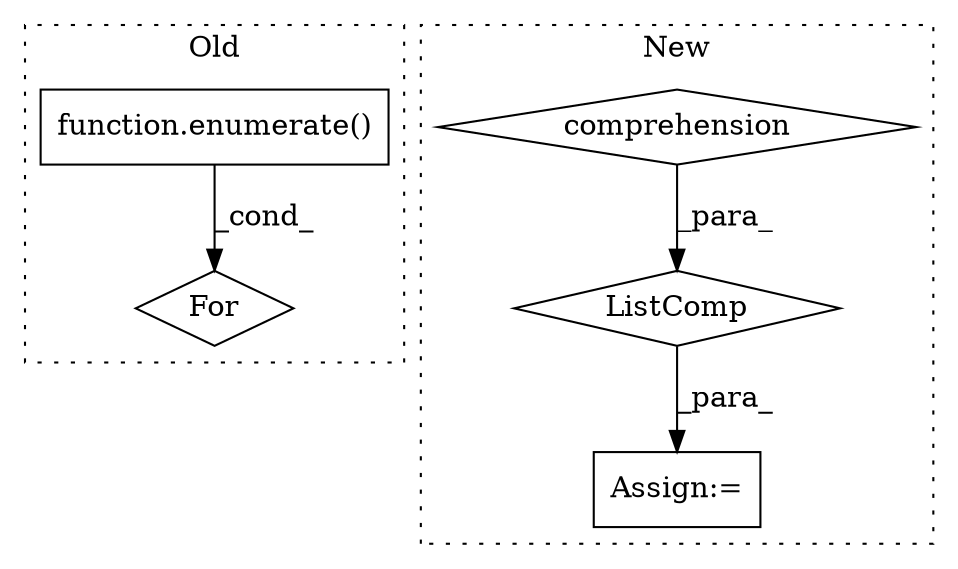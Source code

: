 digraph G {
subgraph cluster0 {
1 [label="function.enumerate()" a="75" s="5090,5121" l="10,1" shape="box"];
5 [label="For" a="107" s="5076,5122" l="4,22" shape="diamond"];
label = "Old";
style="dotted";
}
subgraph cluster1 {
2 [label="ListComp" a="106" s="2980" l="123" shape="diamond"];
3 [label="comprehension" a="45" s="3038" l="3" shape="diamond"];
4 [label="Assign:=" a="68" s="3254" l="3" shape="box"];
label = "New";
style="dotted";
}
1 -> 5 [label="_cond_"];
2 -> 4 [label="_para_"];
3 -> 2 [label="_para_"];
}